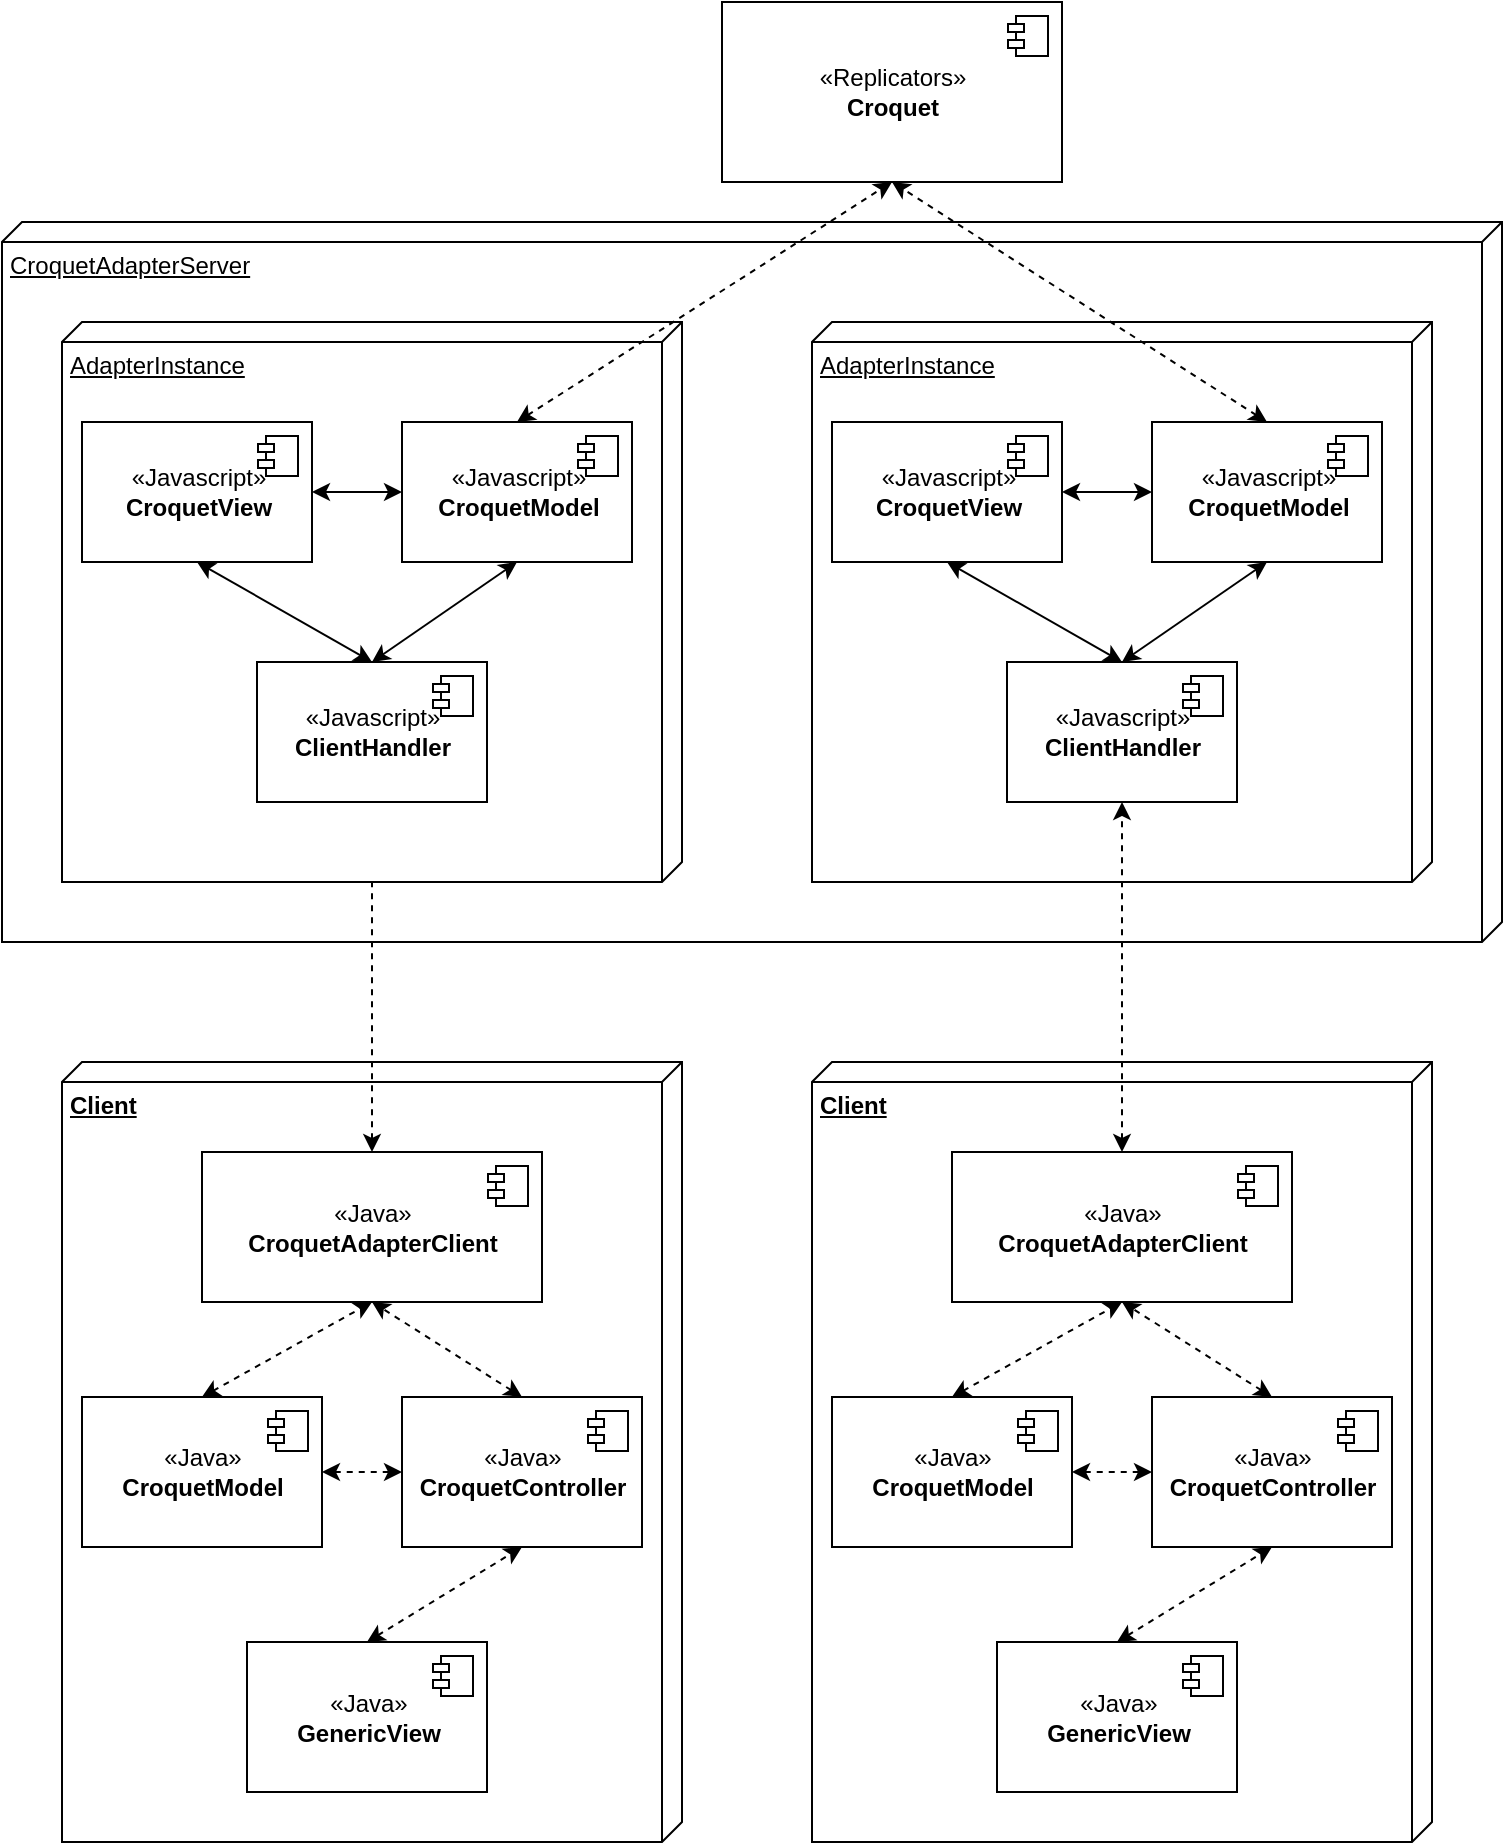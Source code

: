 <mxfile version="20.1.1" type="github">
  <diagram id="Znws80n49v_wvFhrRm50" name="Page-1">
    <mxGraphModel dx="1422" dy="758" grid="1" gridSize="10" guides="1" tooltips="1" connect="1" arrows="1" fold="1" page="1" pageScale="1" pageWidth="827" pageHeight="1169" math="0" shadow="0">
      <root>
        <mxCell id="0" />
        <mxCell id="1" parent="0" />
        <mxCell id="-6zr8g8bWNjjjz_1pWaL-22" value="&lt;b style=&quot;text-align: center;&quot;&gt;Client&lt;/b&gt;" style="verticalAlign=top;align=left;spacingTop=8;spacingLeft=2;spacingRight=12;shape=cube;size=10;direction=south;fontStyle=4;html=1;" vertex="1" parent="1">
          <mxGeometry x="110" y="540" width="310" height="390" as="geometry" />
        </mxCell>
        <mxCell id="-6zr8g8bWNjjjz_1pWaL-5" value="CroquetAdapterServer" style="verticalAlign=top;align=left;spacingTop=8;spacingLeft=2;spacingRight=12;shape=cube;size=10;direction=south;fontStyle=4;html=1;" vertex="1" parent="1">
          <mxGeometry x="80" y="120" width="750" height="360" as="geometry" />
        </mxCell>
        <mxCell id="-6zr8g8bWNjjjz_1pWaL-114" style="edgeStyle=none;rounded=0;orthogonalLoop=1;jettySize=auto;html=1;exitX=0.5;exitY=0;exitDx=0;exitDy=0;entryX=0.5;entryY=1;entryDx=0;entryDy=0;dashed=1;startArrow=classic;startFill=1;" edge="1" parent="1" source="-6zr8g8bWNjjjz_1pWaL-3" target="-6zr8g8bWNjjjz_1pWaL-66">
          <mxGeometry relative="1" as="geometry" />
        </mxCell>
        <mxCell id="-6zr8g8bWNjjjz_1pWaL-3" value="«Java»&lt;br&gt;&lt;b&gt;CroquetAdapterClient&lt;/b&gt;" style="html=1;dropTarget=0;" vertex="1" parent="1">
          <mxGeometry x="180" y="585" width="170" height="75" as="geometry" />
        </mxCell>
        <mxCell id="-6zr8g8bWNjjjz_1pWaL-4" value="" style="shape=module;jettyWidth=8;jettyHeight=4;" vertex="1" parent="-6zr8g8bWNjjjz_1pWaL-3">
          <mxGeometry x="1" width="20" height="20" relative="1" as="geometry">
            <mxPoint x="-27" y="7" as="offset" />
          </mxGeometry>
        </mxCell>
        <mxCell id="-6zr8g8bWNjjjz_1pWaL-12" value="«Replicators»&lt;br&gt;&lt;b&gt;Croquet&lt;/b&gt;" style="html=1;dropTarget=0;" vertex="1" parent="1">
          <mxGeometry x="440" y="10" width="170" height="90" as="geometry" />
        </mxCell>
        <mxCell id="-6zr8g8bWNjjjz_1pWaL-13" value="" style="shape=module;jettyWidth=8;jettyHeight=4;" vertex="1" parent="-6zr8g8bWNjjjz_1pWaL-12">
          <mxGeometry x="1" width="20" height="20" relative="1" as="geometry">
            <mxPoint x="-27" y="7" as="offset" />
          </mxGeometry>
        </mxCell>
        <mxCell id="-6zr8g8bWNjjjz_1pWaL-95" style="edgeStyle=none;rounded=0;orthogonalLoop=1;jettySize=auto;html=1;exitX=0.5;exitY=0;exitDx=0;exitDy=0;dashed=1;startArrow=classic;startFill=1;entryX=0.5;entryY=1;entryDx=0;entryDy=0;" edge="1" parent="1" source="-6zr8g8bWNjjjz_1pWaL-27" target="-6zr8g8bWNjjjz_1pWaL-3">
          <mxGeometry relative="1" as="geometry">
            <mxPoint x="260" y="660" as="targetPoint" />
          </mxGeometry>
        </mxCell>
        <mxCell id="-6zr8g8bWNjjjz_1pWaL-27" value="«Java»&lt;br&gt;&lt;b&gt;CroquetController&lt;/b&gt;" style="html=1;dropTarget=0;" vertex="1" parent="1">
          <mxGeometry x="280" y="707.5" width="120" height="75" as="geometry" />
        </mxCell>
        <mxCell id="-6zr8g8bWNjjjz_1pWaL-28" value="" style="shape=module;jettyWidth=8;jettyHeight=4;" vertex="1" parent="-6zr8g8bWNjjjz_1pWaL-27">
          <mxGeometry x="1" width="20" height="20" relative="1" as="geometry">
            <mxPoint x="-27" y="7" as="offset" />
          </mxGeometry>
        </mxCell>
        <mxCell id="-6zr8g8bWNjjjz_1pWaL-59" value="AdapterInstance" style="verticalAlign=top;align=left;spacingTop=8;spacingLeft=2;spacingRight=12;shape=cube;size=10;direction=south;fontStyle=4;html=1;" vertex="1" parent="1">
          <mxGeometry x="110" y="170" width="310" height="280" as="geometry" />
        </mxCell>
        <mxCell id="-6zr8g8bWNjjjz_1pWaL-65" style="edgeStyle=none;rounded=0;orthogonalLoop=1;jettySize=auto;html=1;exitX=0.5;exitY=0;exitDx=0;exitDy=0;entryX=0.5;entryY=1;entryDx=0;entryDy=0;startArrow=classic;startFill=1;dashed=1;" edge="1" parent="1" source="-6zr8g8bWNjjjz_1pWaL-60" target="-6zr8g8bWNjjjz_1pWaL-12">
          <mxGeometry relative="1" as="geometry" />
        </mxCell>
        <mxCell id="-6zr8g8bWNjjjz_1pWaL-60" value="«Javascript»&lt;br&gt;&lt;b&gt;CroquetModel&lt;/b&gt;" style="html=1;dropTarget=0;" vertex="1" parent="1">
          <mxGeometry x="280" y="220" width="115" height="70" as="geometry" />
        </mxCell>
        <mxCell id="-6zr8g8bWNjjjz_1pWaL-61" value="" style="shape=module;jettyWidth=8;jettyHeight=4;" vertex="1" parent="-6zr8g8bWNjjjz_1pWaL-60">
          <mxGeometry x="1" width="20" height="20" relative="1" as="geometry">
            <mxPoint x="-27" y="7" as="offset" />
          </mxGeometry>
        </mxCell>
        <mxCell id="-6zr8g8bWNjjjz_1pWaL-64" style="edgeStyle=none;rounded=0;orthogonalLoop=1;jettySize=auto;html=1;exitX=1;exitY=0.5;exitDx=0;exitDy=0;entryX=0;entryY=0.5;entryDx=0;entryDy=0;startArrow=classic;startFill=1;" edge="1" parent="1" source="-6zr8g8bWNjjjz_1pWaL-62" target="-6zr8g8bWNjjjz_1pWaL-60">
          <mxGeometry relative="1" as="geometry" />
        </mxCell>
        <mxCell id="-6zr8g8bWNjjjz_1pWaL-62" value="«Javascript»&lt;br&gt;&lt;b&gt;CroquetView&lt;/b&gt;" style="html=1;dropTarget=0;" vertex="1" parent="1">
          <mxGeometry x="120" y="220" width="115" height="70" as="geometry" />
        </mxCell>
        <mxCell id="-6zr8g8bWNjjjz_1pWaL-63" value="" style="shape=module;jettyWidth=8;jettyHeight=4;" vertex="1" parent="-6zr8g8bWNjjjz_1pWaL-62">
          <mxGeometry x="1" width="20" height="20" relative="1" as="geometry">
            <mxPoint x="-27" y="7" as="offset" />
          </mxGeometry>
        </mxCell>
        <mxCell id="-6zr8g8bWNjjjz_1pWaL-68" style="edgeStyle=none;rounded=0;orthogonalLoop=1;jettySize=auto;html=1;exitX=0.5;exitY=0;exitDx=0;exitDy=0;entryX=0.5;entryY=1;entryDx=0;entryDy=0;startArrow=classic;startFill=1;" edge="1" parent="1" source="-6zr8g8bWNjjjz_1pWaL-66" target="-6zr8g8bWNjjjz_1pWaL-62">
          <mxGeometry relative="1" as="geometry" />
        </mxCell>
        <mxCell id="-6zr8g8bWNjjjz_1pWaL-69" style="edgeStyle=none;rounded=0;orthogonalLoop=1;jettySize=auto;html=1;exitX=0.5;exitY=0;exitDx=0;exitDy=0;entryX=0.5;entryY=1;entryDx=0;entryDy=0;startArrow=classic;startFill=1;" edge="1" parent="1" source="-6zr8g8bWNjjjz_1pWaL-66" target="-6zr8g8bWNjjjz_1pWaL-60">
          <mxGeometry relative="1" as="geometry" />
        </mxCell>
        <mxCell id="-6zr8g8bWNjjjz_1pWaL-66" value="«Javascript»&lt;br&gt;&lt;b&gt;ClientHandler&lt;/b&gt;" style="html=1;dropTarget=0;" vertex="1" parent="1">
          <mxGeometry x="207.5" y="340" width="115" height="70" as="geometry" />
        </mxCell>
        <mxCell id="-6zr8g8bWNjjjz_1pWaL-67" value="" style="shape=module;jettyWidth=8;jettyHeight=4;" vertex="1" parent="-6zr8g8bWNjjjz_1pWaL-66">
          <mxGeometry x="1" width="20" height="20" relative="1" as="geometry">
            <mxPoint x="-27" y="7" as="offset" />
          </mxGeometry>
        </mxCell>
        <mxCell id="-6zr8g8bWNjjjz_1pWaL-71" value="AdapterInstance" style="verticalAlign=top;align=left;spacingTop=8;spacingLeft=2;spacingRight=12;shape=cube;size=10;direction=south;fontStyle=4;html=1;" vertex="1" parent="1">
          <mxGeometry x="485" y="170" width="310" height="280" as="geometry" />
        </mxCell>
        <mxCell id="-6zr8g8bWNjjjz_1pWaL-91" style="edgeStyle=none;rounded=0;orthogonalLoop=1;jettySize=auto;html=1;exitX=0.5;exitY=0;exitDx=0;exitDy=0;entryX=0.5;entryY=1;entryDx=0;entryDy=0;startArrow=classic;startFill=1;dashed=1;" edge="1" parent="1" source="-6zr8g8bWNjjjz_1pWaL-72" target="-6zr8g8bWNjjjz_1pWaL-12">
          <mxGeometry relative="1" as="geometry" />
        </mxCell>
        <mxCell id="-6zr8g8bWNjjjz_1pWaL-72" value="«Javascript»&lt;br&gt;&lt;b&gt;CroquetModel&lt;/b&gt;" style="html=1;dropTarget=0;" vertex="1" parent="1">
          <mxGeometry x="655" y="220" width="115" height="70" as="geometry" />
        </mxCell>
        <mxCell id="-6zr8g8bWNjjjz_1pWaL-73" value="" style="shape=module;jettyWidth=8;jettyHeight=4;" vertex="1" parent="-6zr8g8bWNjjjz_1pWaL-72">
          <mxGeometry x="1" width="20" height="20" relative="1" as="geometry">
            <mxPoint x="-27" y="7" as="offset" />
          </mxGeometry>
        </mxCell>
        <mxCell id="-6zr8g8bWNjjjz_1pWaL-74" style="edgeStyle=none;rounded=0;orthogonalLoop=1;jettySize=auto;html=1;exitX=1;exitY=0.5;exitDx=0;exitDy=0;entryX=0;entryY=0.5;entryDx=0;entryDy=0;startArrow=classic;startFill=1;" edge="1" parent="1" source="-6zr8g8bWNjjjz_1pWaL-75" target="-6zr8g8bWNjjjz_1pWaL-72">
          <mxGeometry relative="1" as="geometry" />
        </mxCell>
        <mxCell id="-6zr8g8bWNjjjz_1pWaL-75" value="«Javascript»&lt;br&gt;&lt;b&gt;CroquetView&lt;/b&gt;" style="html=1;dropTarget=0;" vertex="1" parent="1">
          <mxGeometry x="495" y="220" width="115" height="70" as="geometry" />
        </mxCell>
        <mxCell id="-6zr8g8bWNjjjz_1pWaL-76" value="" style="shape=module;jettyWidth=8;jettyHeight=4;" vertex="1" parent="-6zr8g8bWNjjjz_1pWaL-75">
          <mxGeometry x="1" width="20" height="20" relative="1" as="geometry">
            <mxPoint x="-27" y="7" as="offset" />
          </mxGeometry>
        </mxCell>
        <mxCell id="-6zr8g8bWNjjjz_1pWaL-77" style="edgeStyle=none;rounded=0;orthogonalLoop=1;jettySize=auto;html=1;exitX=0.5;exitY=0;exitDx=0;exitDy=0;entryX=0.5;entryY=1;entryDx=0;entryDy=0;startArrow=classic;startFill=1;" edge="1" parent="1" source="-6zr8g8bWNjjjz_1pWaL-79" target="-6zr8g8bWNjjjz_1pWaL-75">
          <mxGeometry relative="1" as="geometry" />
        </mxCell>
        <mxCell id="-6zr8g8bWNjjjz_1pWaL-78" style="edgeStyle=none;rounded=0;orthogonalLoop=1;jettySize=auto;html=1;exitX=0.5;exitY=0;exitDx=0;exitDy=0;entryX=0.5;entryY=1;entryDx=0;entryDy=0;startArrow=classic;startFill=1;" edge="1" parent="1" source="-6zr8g8bWNjjjz_1pWaL-79" target="-6zr8g8bWNjjjz_1pWaL-72">
          <mxGeometry relative="1" as="geometry" />
        </mxCell>
        <mxCell id="-6zr8g8bWNjjjz_1pWaL-79" value="«Javascript»&lt;br&gt;&lt;b&gt;ClientHandler&lt;/b&gt;" style="html=1;dropTarget=0;" vertex="1" parent="1">
          <mxGeometry x="582.5" y="340" width="115" height="70" as="geometry" />
        </mxCell>
        <mxCell id="-6zr8g8bWNjjjz_1pWaL-80" value="" style="shape=module;jettyWidth=8;jettyHeight=4;" vertex="1" parent="-6zr8g8bWNjjjz_1pWaL-79">
          <mxGeometry x="1" width="20" height="20" relative="1" as="geometry">
            <mxPoint x="-27" y="7" as="offset" />
          </mxGeometry>
        </mxCell>
        <mxCell id="-6zr8g8bWNjjjz_1pWaL-94" style="edgeStyle=none;rounded=0;orthogonalLoop=1;jettySize=auto;html=1;exitX=0.5;exitY=0;exitDx=0;exitDy=0;entryX=0.5;entryY=1;entryDx=0;entryDy=0;dashed=1;startArrow=classic;startFill=1;" edge="1" parent="1" source="-6zr8g8bWNjjjz_1pWaL-92" target="-6zr8g8bWNjjjz_1pWaL-3">
          <mxGeometry relative="1" as="geometry" />
        </mxCell>
        <mxCell id="-6zr8g8bWNjjjz_1pWaL-96" style="edgeStyle=none;rounded=0;orthogonalLoop=1;jettySize=auto;html=1;exitX=1;exitY=0.5;exitDx=0;exitDy=0;entryX=0;entryY=0.5;entryDx=0;entryDy=0;dashed=1;startArrow=classic;startFill=1;" edge="1" parent="1" source="-6zr8g8bWNjjjz_1pWaL-92" target="-6zr8g8bWNjjjz_1pWaL-27">
          <mxGeometry relative="1" as="geometry" />
        </mxCell>
        <mxCell id="-6zr8g8bWNjjjz_1pWaL-92" value="«Java»&lt;br&gt;&lt;b&gt;CroquetModel&lt;/b&gt;" style="html=1;dropTarget=0;" vertex="1" parent="1">
          <mxGeometry x="120" y="707.5" width="120" height="75" as="geometry" />
        </mxCell>
        <mxCell id="-6zr8g8bWNjjjz_1pWaL-93" value="" style="shape=module;jettyWidth=8;jettyHeight=4;" vertex="1" parent="-6zr8g8bWNjjjz_1pWaL-92">
          <mxGeometry x="1" width="20" height="20" relative="1" as="geometry">
            <mxPoint x="-27" y="7" as="offset" />
          </mxGeometry>
        </mxCell>
        <mxCell id="-6zr8g8bWNjjjz_1pWaL-99" style="edgeStyle=none;rounded=0;orthogonalLoop=1;jettySize=auto;html=1;exitX=0.5;exitY=0;exitDx=0;exitDy=0;entryX=0.5;entryY=1;entryDx=0;entryDy=0;dashed=1;startArrow=classic;startFill=1;" edge="1" parent="1" source="-6zr8g8bWNjjjz_1pWaL-97" target="-6zr8g8bWNjjjz_1pWaL-27">
          <mxGeometry relative="1" as="geometry" />
        </mxCell>
        <mxCell id="-6zr8g8bWNjjjz_1pWaL-97" value="«Java»&lt;br&gt;&lt;b&gt;GenericView&lt;/b&gt;" style="html=1;dropTarget=0;" vertex="1" parent="1">
          <mxGeometry x="202.5" y="830" width="120" height="75" as="geometry" />
        </mxCell>
        <mxCell id="-6zr8g8bWNjjjz_1pWaL-98" value="" style="shape=module;jettyWidth=8;jettyHeight=4;" vertex="1" parent="-6zr8g8bWNjjjz_1pWaL-97">
          <mxGeometry x="1" width="20" height="20" relative="1" as="geometry">
            <mxPoint x="-27" y="7" as="offset" />
          </mxGeometry>
        </mxCell>
        <mxCell id="-6zr8g8bWNjjjz_1pWaL-100" value="&lt;b style=&quot;text-align: center;&quot;&gt;Client&lt;/b&gt;" style="verticalAlign=top;align=left;spacingTop=8;spacingLeft=2;spacingRight=12;shape=cube;size=10;direction=south;fontStyle=4;html=1;" vertex="1" parent="1">
          <mxGeometry x="485" y="540" width="310" height="390" as="geometry" />
        </mxCell>
        <mxCell id="-6zr8g8bWNjjjz_1pWaL-113" style="edgeStyle=none;rounded=0;orthogonalLoop=1;jettySize=auto;html=1;exitX=0.5;exitY=0;exitDx=0;exitDy=0;entryX=0.5;entryY=1;entryDx=0;entryDy=0;dashed=1;startArrow=classic;startFill=1;" edge="1" parent="1" source="-6zr8g8bWNjjjz_1pWaL-101" target="-6zr8g8bWNjjjz_1pWaL-79">
          <mxGeometry relative="1" as="geometry" />
        </mxCell>
        <mxCell id="-6zr8g8bWNjjjz_1pWaL-101" value="«Java»&lt;br&gt;&lt;b&gt;CroquetAdapterClient&lt;/b&gt;" style="html=1;dropTarget=0;" vertex="1" parent="1">
          <mxGeometry x="555" y="585" width="170" height="75" as="geometry" />
        </mxCell>
        <mxCell id="-6zr8g8bWNjjjz_1pWaL-102" value="" style="shape=module;jettyWidth=8;jettyHeight=4;" vertex="1" parent="-6zr8g8bWNjjjz_1pWaL-101">
          <mxGeometry x="1" width="20" height="20" relative="1" as="geometry">
            <mxPoint x="-27" y="7" as="offset" />
          </mxGeometry>
        </mxCell>
        <mxCell id="-6zr8g8bWNjjjz_1pWaL-103" style="edgeStyle=none;rounded=0;orthogonalLoop=1;jettySize=auto;html=1;exitX=0.5;exitY=0;exitDx=0;exitDy=0;dashed=1;startArrow=classic;startFill=1;entryX=0.5;entryY=1;entryDx=0;entryDy=0;" edge="1" parent="1" source="-6zr8g8bWNjjjz_1pWaL-104" target="-6zr8g8bWNjjjz_1pWaL-101">
          <mxGeometry relative="1" as="geometry">
            <mxPoint x="635" y="660" as="targetPoint" />
          </mxGeometry>
        </mxCell>
        <mxCell id="-6zr8g8bWNjjjz_1pWaL-104" value="«Java»&lt;br&gt;&lt;b&gt;CroquetController&lt;/b&gt;" style="html=1;dropTarget=0;" vertex="1" parent="1">
          <mxGeometry x="655" y="707.5" width="120" height="75" as="geometry" />
        </mxCell>
        <mxCell id="-6zr8g8bWNjjjz_1pWaL-105" value="" style="shape=module;jettyWidth=8;jettyHeight=4;" vertex="1" parent="-6zr8g8bWNjjjz_1pWaL-104">
          <mxGeometry x="1" width="20" height="20" relative="1" as="geometry">
            <mxPoint x="-27" y="7" as="offset" />
          </mxGeometry>
        </mxCell>
        <mxCell id="-6zr8g8bWNjjjz_1pWaL-106" style="edgeStyle=none;rounded=0;orthogonalLoop=1;jettySize=auto;html=1;exitX=0.5;exitY=0;exitDx=0;exitDy=0;entryX=0.5;entryY=1;entryDx=0;entryDy=0;dashed=1;startArrow=classic;startFill=1;" edge="1" parent="1" source="-6zr8g8bWNjjjz_1pWaL-108" target="-6zr8g8bWNjjjz_1pWaL-101">
          <mxGeometry relative="1" as="geometry" />
        </mxCell>
        <mxCell id="-6zr8g8bWNjjjz_1pWaL-107" style="edgeStyle=none;rounded=0;orthogonalLoop=1;jettySize=auto;html=1;exitX=1;exitY=0.5;exitDx=0;exitDy=0;entryX=0;entryY=0.5;entryDx=0;entryDy=0;dashed=1;startArrow=classic;startFill=1;" edge="1" parent="1" source="-6zr8g8bWNjjjz_1pWaL-108" target="-6zr8g8bWNjjjz_1pWaL-104">
          <mxGeometry relative="1" as="geometry" />
        </mxCell>
        <mxCell id="-6zr8g8bWNjjjz_1pWaL-108" value="«Java»&lt;br&gt;&lt;b&gt;CroquetModel&lt;/b&gt;" style="html=1;dropTarget=0;" vertex="1" parent="1">
          <mxGeometry x="495" y="707.5" width="120" height="75" as="geometry" />
        </mxCell>
        <mxCell id="-6zr8g8bWNjjjz_1pWaL-109" value="" style="shape=module;jettyWidth=8;jettyHeight=4;" vertex="1" parent="-6zr8g8bWNjjjz_1pWaL-108">
          <mxGeometry x="1" width="20" height="20" relative="1" as="geometry">
            <mxPoint x="-27" y="7" as="offset" />
          </mxGeometry>
        </mxCell>
        <mxCell id="-6zr8g8bWNjjjz_1pWaL-110" style="edgeStyle=none;rounded=0;orthogonalLoop=1;jettySize=auto;html=1;exitX=0.5;exitY=0;exitDx=0;exitDy=0;entryX=0.5;entryY=1;entryDx=0;entryDy=0;dashed=1;startArrow=classic;startFill=1;" edge="1" parent="1" source="-6zr8g8bWNjjjz_1pWaL-111" target="-6zr8g8bWNjjjz_1pWaL-104">
          <mxGeometry relative="1" as="geometry" />
        </mxCell>
        <mxCell id="-6zr8g8bWNjjjz_1pWaL-111" value="«Java»&lt;br&gt;&lt;b&gt;GenericView&lt;/b&gt;" style="html=1;dropTarget=0;" vertex="1" parent="1">
          <mxGeometry x="577.5" y="830" width="120" height="75" as="geometry" />
        </mxCell>
        <mxCell id="-6zr8g8bWNjjjz_1pWaL-112" value="" style="shape=module;jettyWidth=8;jettyHeight=4;" vertex="1" parent="-6zr8g8bWNjjjz_1pWaL-111">
          <mxGeometry x="1" width="20" height="20" relative="1" as="geometry">
            <mxPoint x="-27" y="7" as="offset" />
          </mxGeometry>
        </mxCell>
      </root>
    </mxGraphModel>
  </diagram>
</mxfile>
